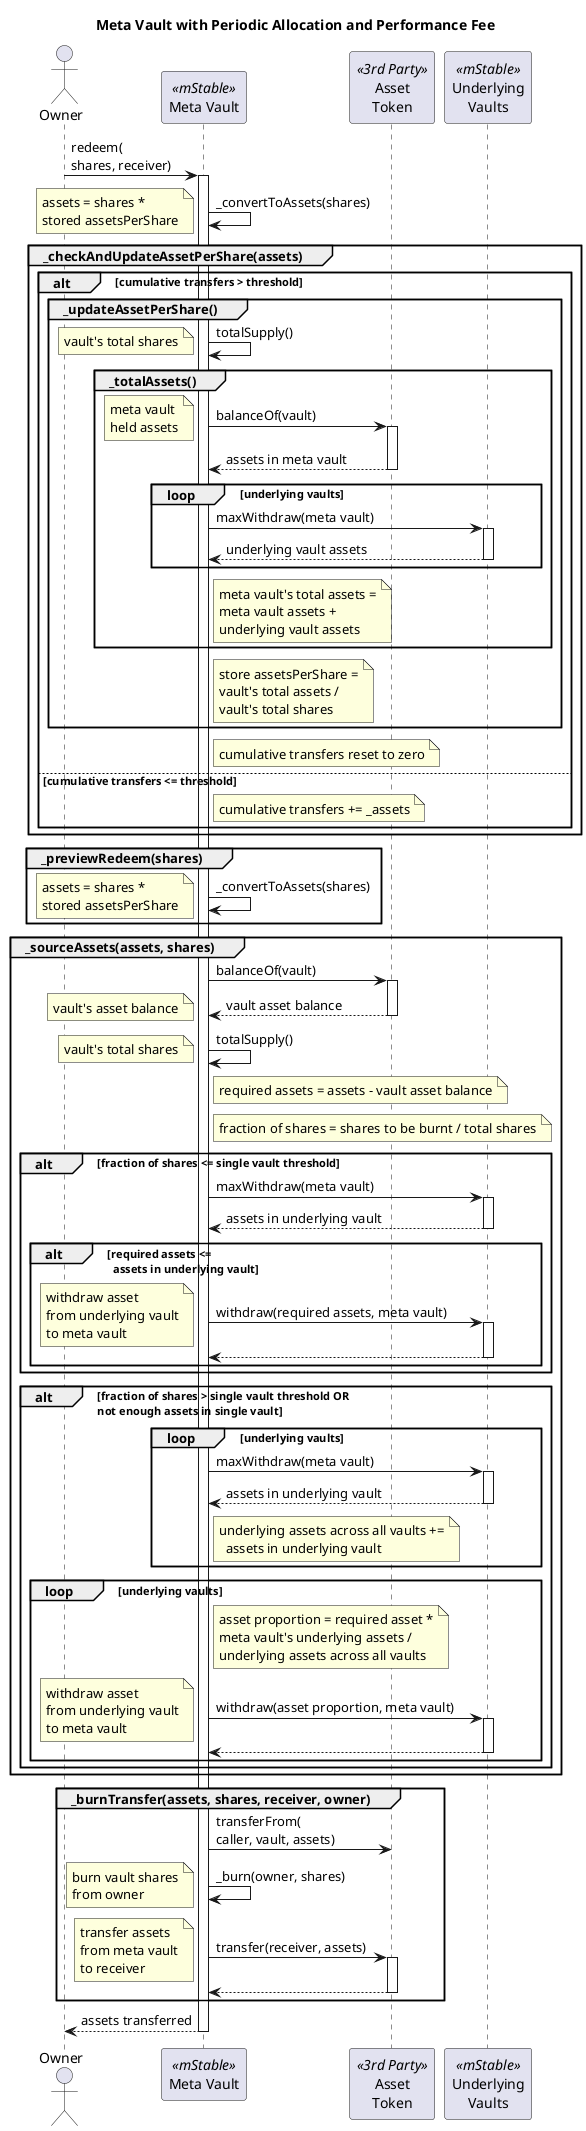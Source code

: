 @startuml

title "Meta Vault with Periodic Allocation and Performance Fee"

actor Owner as owner
' actor "Vault\nManager" as vm
participant "Meta Vault" as mv <<mStable>>
participant "Asset\nToken" as asset <<3rd Party>>
participant "Underlying\nVaults" as uv <<mStable>>

' ... Update assets per share ...

' vm -> mv : updateAssetsPerShare()
' activate mv

' mv -> mv : totalSupply()
' note left : meta vault's\ntotal shares

' group _totalAssets()

' mv -> asset : balanceOf(vault)
' activate asset
' note left : meta vault\nheld assets
' return assets in meta vault

' loop underlying vaults
' mv -> uv : maxWithdraw(meta vault)
' activate uv
' return underlying vault assets

' end '  _totalAssets()

' note right of mv : meta vault's total assets =\nmeta vault assets +\nunderlying vault assets
' end

' note right of mv : store assetsPerShare =\nmeta vault's total assets /\nmeta vault's total shares

' return

' ... Vault manager settle ...

' vm -> mv : settle(settlements[])
' activate mv
' loop settlements
' mv -> uv : deposit(settlement assets)
' activate uv
' uv -> asset : transferFrom(\nmeta vault,\nunderlying vault,\nassets)
' activate asset
' note left : transfer assets\nfrom meta vault\nto underlying vault
' return
' return underlying vault shares
' end ' loop

' group _updateAssetPerShare()

' mv -> mv : totalSupply()
' note left : meta vault's\ntotal shares

' group _totalAssets()

' mv -> asset : balanceOf(vault)
' activate asset
' note left : meta vault\nheld assets
' return assets in meta vault

' loop underlying vaults
' mv -> uv : maxWithdraw(meta vault)
' activate uv
' return underlying vault assets

' end ' underlying vaults

' note right of mv : meta vault's total assets =\nmeta vault assets +\nunderlying vault assets
' end '  _totalAssets()

' note right of mv : store assetsPerShare =\nmeta vault's total assets /\nmeta vault's total shares

' end ' _updateAssetPerShare()

' return


' ... totalAssets ...

' owner -> mv : totalAssets()
' activate mv

' mv -> asset : balanceOf(vault)
' activate asset
' return assets in vault

' loop underlying vaults
' mv -> uv : totalSupply()
' activate uv
' return underlying vault total shares

' mv -> uv : balanceOf(vault)
' activate uv
' return vault's underlying shares

' mv -> uv : totalAssets()
' activate uv
' return underlying vault total assets

' note right of mv : underlying assets =\nunderlying vault total assets *\nvault's underlying shares /\nunderlying vault total shares
' end

' return assets
' note right :  assets = vault assets +\nunderlying vault assets

' ... mint ...

' owner -> mv : mint(\nshares, receiver)
' activate mv

' mv -> mv : _convertToAssets(shares)
' note left : assets = shares *\nstored assetsPerShare

' group _checkAndUpdateAssetPerShare(assets)
' alt cumulative transfers > threshold

' group _updateAssetPerShare()

' mv -> mv : totalSupply()
' note left : vault's total shares

' group _totalAssets()

' mv -> asset : balanceOf(vault)
' activate asset
' note left : meta vault\nheld assets
' return assets in meta vault

' loop underlying vaults
' mv -> uv : maxWithdraw(meta vault)
' activate uv
' return underlying vault assets

' end ' underlying vaults

' note right of mv : meta vault's total assets =\nmeta vault assets +\nunderlying vault assets
' end '  _totalAssets()

' note right of mv : store assetsPerShare =\nvault's total assets /\nvault's total shares

' end ' _updateAssetPerShare()
' note right of mv : cumulative transfers reset to zero
' else cumulative transfers <= threshold
' note right of mv : cumulative transfers += _assets 
' end ' alt
' end ' _checkAndUpdateAssetPerShare

' group _previewMint(shares)

' mv -> mv : _convertToAssets(shares)
' note left : assets = shares *\nstored assetsPerShare

' end ' _previewMint(shares)

' group _transferAndMint(assets, shares, receiver)

' mv -> asset : transferFrom(\ncaller, vault, assets)
' activate asset
' note left : transfer assets\nfrom caller\nto meta vault
' return

' mv -> mv : _mint(receiver, shares)
' note left : mint vault shares\nto receiver

' end

' return assets transferred

' ... previewMint ...

' owner -> mv : previewMint(\nshares)
' activate mv

' mv -> mv : _convertToAssets(shares)
' note left : assets = shares *\nstored assetsPerShare

' return assets

' ... deposit ...

' owner -> mv : deposit(\nassets, receiver)
' activate mv

' group _checkAndUpdateAssetPerShare(assets)
' alt cumulative transfers > threshold

' group _updateAssetPerShare()

' mv -> mv : totalSupply()
' note left : vault's total shares

' group _totalAssets()

' mv -> asset : balanceOf(vault)
' activate asset
' note left : meta vault\nheld assets
' return assets in meta vault

' loop underlying vaults
' mv -> uv : maxWithdraw(meta vault)
' activate uv
' return underlying vault assets

' end ' underlying vaults

' note right of mv : meta vault's total assets =\nmeta vault assets +\nunderlying vault assets
' end '  _totalAssets()

' note right of mv : store assetsPerShare =\nvault's total assets /\nvault's total shares

' end ' _updateAssetPerShare()
' note right of mv : cumulative transfers reset to zero
' else cumulative transfers <= threshold
' note right of mv : cumulative transfers += _assets 
' end ' alt
' end ' _checkAndUpdateAssetPerShare

' group _previewDeposit(assets)

' mv -> mv : _convertToShares(assets)
' note left : shares = assets /\nstored assetsPerShare

' end ' _previewDeposit(assets)

' group _transferAndMint(assets, shares, receiver)

' mv -> asset : transferFrom(\ncaller, vault, assets)
' activate asset
' note left : transfer assets\nfrom caller\nto meta vault
' return

' mv -> mv : _mint(receiver, shares)
' note left : mint vault shares\nto receiver

' end

' return shares minted

' ... previewDeposit...

' owner -> mv : previewDeposit(assets)
' activate mv

' mv -> mv : _convertToShares(assets)
' note left : shares = assets /\nstored assetsPerShare

' return shares

' ... withdraw ...

' owner -> mv : withdraw(\nassets, receiver)
' activate mv

' group _checkAndUpdateAssetPerShare(assets)
' alt cumulative transfers > threshold

' group _updateAssetPerShare()

' mv -> mv : totalSupply()
' note left : vault's total shares

' group _totalAssets()

' mv -> asset : balanceOf(vault)
' activate asset
' note left : meta vault\nheld assets
' return assets in meta vault

' loop underlying vaults
' mv -> uv : maxWithdraw(meta vault)
' activate uv
' return underlying vault assets

' end ' underlying vaults

' note right of mv : meta vault's total assets =\nmeta vault assets +\nunderlying vault assets
' end '  _totalAssets()

' note right of mv : store assetsPerShare =\nvault's total assets /\nvault's total shares

' end ' _updateAssetPerShare()
' note right of mv : cumulative transfers reset to zero
' else cumulative transfers <= threshold
' note right of mv : cumulative transfers += _assets 
' end ' alt
' end ' _checkAndUpdateAssetPerShare

' group _previewWithdraw(assets)

' mv -> mv : _convertToShares(assets)
' note left : shares = assets /\nstored assetsPerShare

' end ' _previewWithdraw(assets)

' group _sourceAssets(assets, shares)

' mv -> asset : balanceOf(vault)
' activate asset
' return vault asset balance
' note left : vault's asset balance

' mv -> mv : totalSupply()
' note left : vault's total shares

' note right of mv : required assets = assets - vault asset balance

' note right of mv : fraction of shares = shares to be burnt / total shares

' alt  fraction of shares <= single vault threshold

' mv -> uv : maxWithdraw(meta vault)
' activate uv
' return assets in underlying vault

' alt required assets <=\n  assets in underlying vault
' mv -> uv : withdraw(required assets, meta vault)
' activate uv
' note left : withdraw asset\nfrom underlying vault\nto meta vault
' return
' end ' alt
' end ' alt

' alt fraction of shares > single vault threshold OR\nnot enough assets in single vault

' loop underlying vaults
' mv -> uv : maxWithdraw(meta vault)
' activate uv
' return assets in underlying vault

' note right of mv : underlying assets across all vaults +=\n  assets in underlying vault
' end ' loop

' loop underlying vaults
' note right of mv : asset proportion = required asset *\nmeta vault's underlying assets /\nunderlying assets across all vaults

' mv -> uv : withdraw(asset proportion, meta vault)
' activate uv
' note left : withdraw asset\nfrom underlying vault\nto meta vault
' return 
' end ' loop

' end ' alt

' end ' _sourceAssets()


' group _burnTransfer(assets, shares, receiver, owner)

' mv -> asset : transferFrom(\ncaller, vault, assets)

' mv -> mv : _burn(owner, shares)
' note left : burn vault shares\nfrom owner

' mv -> asset : transfer(receiver, assets)
' activate asset
' note left : transfer assets\nfrom meta vault\nto receiver
' return

' end ' _burnTransfer

' return shares burnt

' ... previewWithdraw ...

' owner -> mv : previewWithdraw(assets)
' activate mv

' mv -> mv : _convertToShares(assets)
' note left : shares = assets /\nstored assetsPerShare

' return shares


' ... redeem ...

owner -> mv : redeem(\nshares, receiver)
activate mv

mv -> mv : _convertToAssets(shares)
note left : assets = shares *\nstored assetsPerShare

group _checkAndUpdateAssetPerShare(assets)
alt cumulative transfers > threshold

group _updateAssetPerShare()

mv -> mv : totalSupply()
note left : vault's total shares

group _totalAssets()

mv -> asset : balanceOf(vault)
activate asset
note left : meta vault\nheld assets
return assets in meta vault

loop underlying vaults
mv -> uv : maxWithdraw(meta vault)
activate uv
return underlying vault assets

end ' underlying vaults

note right of mv : meta vault's total assets =\nmeta vault assets +\nunderlying vault assets
end '  _totalAssets()

note right of mv : store assetsPerShare =\nvault's total assets /\nvault's total shares

end ' _updateAssetPerShare()
note right of mv : cumulative transfers reset to zero
else cumulative transfers <= threshold
note right of mv : cumulative transfers += _assets 
end ' alt
end ' _checkAndUpdateAssetPerShare

group _previewRedeem(shares)

mv -> mv : _convertToAssets(shares)
note left : assets = shares *\nstored assetsPerShare

end ' _previewRedeem(shares)

group _sourceAssets(assets, shares)

mv -> asset : balanceOf(vault)
activate asset
return vault asset balance
note left : vault's asset balance

mv -> mv : totalSupply()
note left : vault's total shares

note right of mv : required assets = assets - vault asset balance

note right of mv : fraction of shares = shares to be burnt / total shares

alt  fraction of shares <= single vault threshold

mv -> uv : maxWithdraw(meta vault)
activate uv
return assets in underlying vault

alt required assets <=\n  assets in underlying vault
mv -> uv : withdraw(required assets, meta vault)
activate uv
note left : withdraw asset\nfrom underlying vault\nto meta vault
return
end ' alt
end ' alt

alt fraction of shares > single vault threshold OR\nnot enough assets in single vault

loop underlying vaults
mv -> uv : maxWithdraw(meta vault)
activate uv
return assets in underlying vault

note right of mv : underlying assets across all vaults +=\n  assets in underlying vault
end ' loop

loop underlying vaults
note right of mv : asset proportion = required asset *\nmeta vault's underlying assets /\nunderlying assets across all vaults

mv -> uv : withdraw(asset proportion, meta vault)
activate uv
note left : withdraw asset\nfrom underlying vault\nto meta vault
return 
end ' loop

end ' alt

end ' _sourceAssets()


group _burnTransfer(assets, shares, receiver, owner)

mv -> asset : transferFrom(\ncaller, vault, assets)

mv -> mv : _burn(owner, shares)
note left : burn vault shares\nfrom owner

mv -> asset : transfer(receiver, assets)
activate asset
note left : transfer assets\nfrom meta vault\nto receiver
return

end ' _burnTransfer

return assets transferred

' ... previewRedeem ...

' owner -> mv : previewRedeem(shares)
' activate mv

' mv -> mv : _convertToAssets(shares)
' note left : assets = shares *\nstored assetsPerShare

' return assets

@enduml
